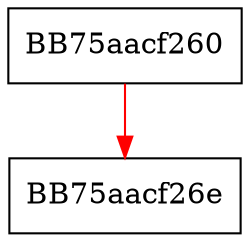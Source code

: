 digraph Reset {
  node [shape="box"];
  graph [splines=ortho];
  BB75aacf260 -> BB75aacf26e [color="red"];
}